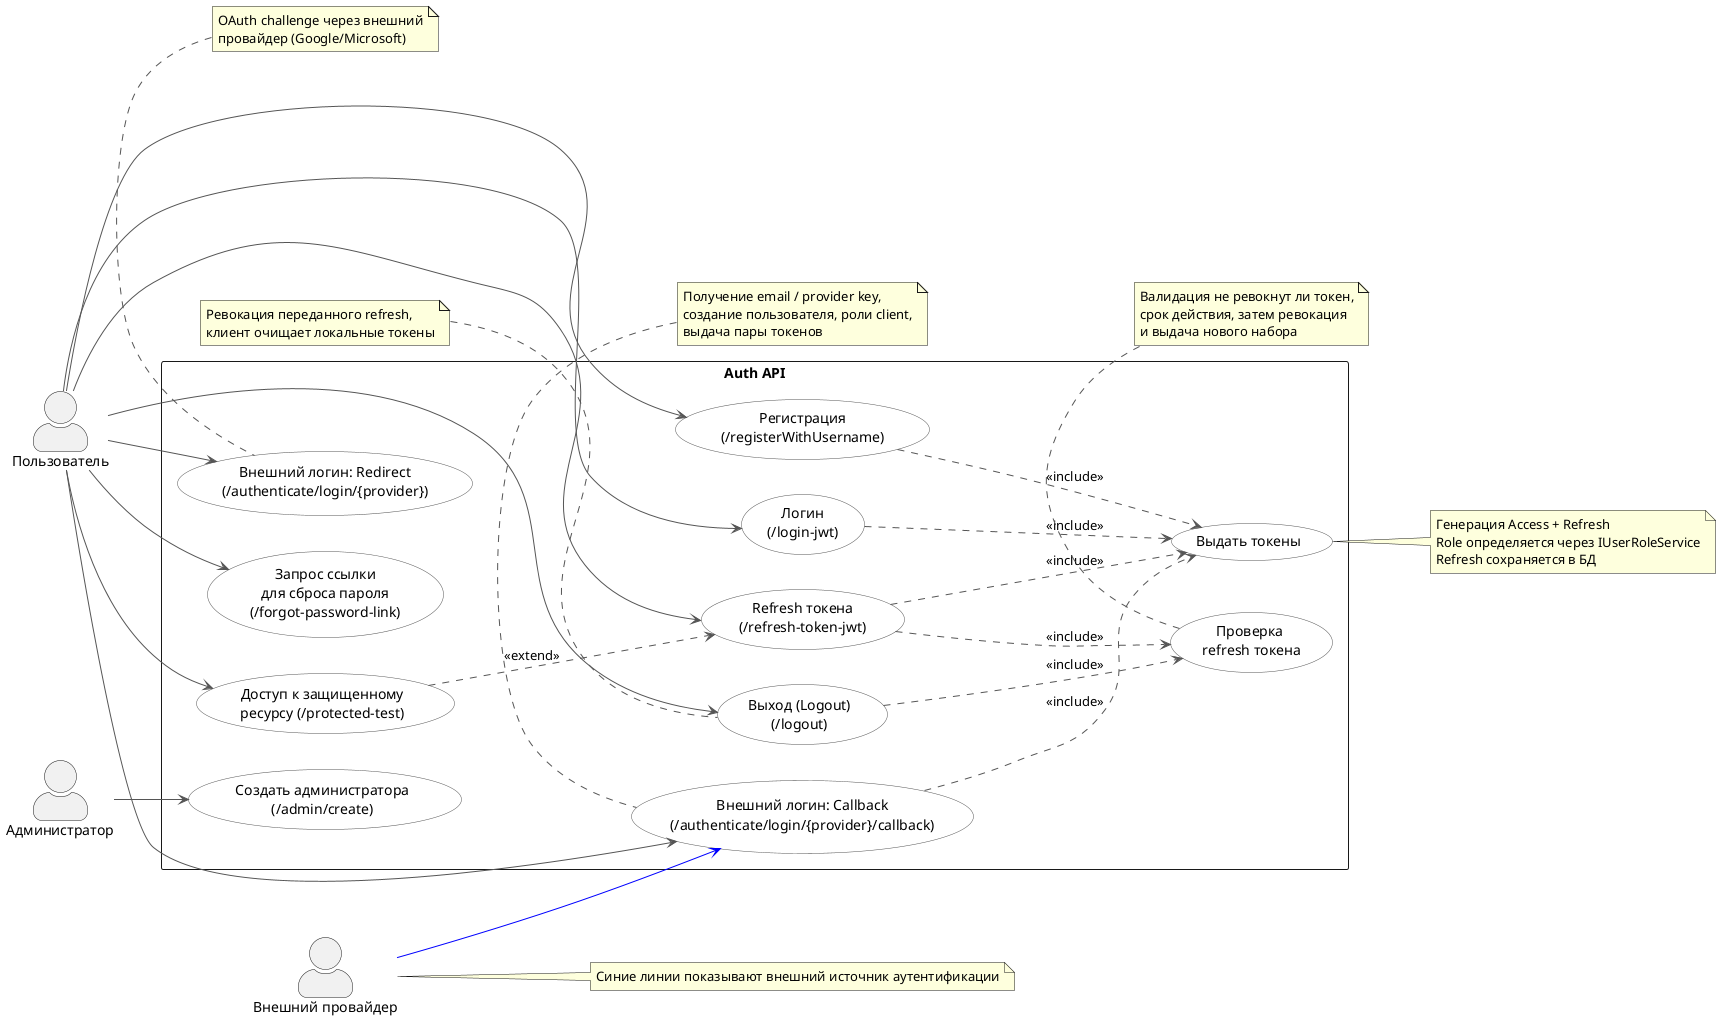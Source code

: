 @startuml UseCasesAuth
left to right direction
skinparam actorStyle awesome
skinparam packageStyle rectangle
skinparam shadowing false
skinparam usecase {
  BackgroundColor White
  BorderColor #555555
  ArrowColor #555555
}

actor "Пользователь" as User
actor "Администратор" as Admin
actor "Внешний провайдер" as ExtProv

rectangle "Auth API" {
  usecase "Регистрация\n(/registerWithUsername)" as UC_Register
  usecase "Логин\n(/login-jwt)" as UC_Login
  usecase "Refresh токена\n(/refresh-token-jwt)" as UC_Refresh
  usecase "Запрос ссылки\nдля сброса пароля\n(/forgot-password-link)" as UC_Forgot
  usecase "Доступ к защищенному\nресурсу (/protected-test)" as UC_Protected
  usecase "Выход (Logout)\n(/logout)" as UC_Logout
  usecase "Внешний логин: Redirect\n(/authenticate/login/{provider})" as UC_ExternalRedirect
  usecase "Внешний логин: Callback\n(/authenticate/login/{provider}/callback)" as UC_ExternalCallback
  usecase "Создать администратора\n(/admin/create)" as UC_AdminCreate
  usecase "Выдать токены" as UC_IssueTokens
  usecase "Проверка \nrefresh токена" as UC_CheckRefresh
}

' Акторы инициируют основные сценарии
User --> UC_Register
User --> UC_Login
User --> UC_Refresh
User --> UC_Forgot
User --> UC_Protected
User --> UC_Logout
User --> UC_ExternalRedirect
User --> UC_ExternalCallback

Admin --> UC_AdminCreate
ExtProv -[#blue]-> UC_ExternalCallback

' Повторно используемые подфункции
UC_Register ..> UC_IssueTokens : <<include>>
UC_Login ..> UC_IssueTokens : <<include>>
UC_ExternalCallback ..> UC_IssueTokens : <<include>>
UC_Refresh ..> UC_CheckRefresh : <<include>>
UC_Refresh ..> UC_IssueTokens : <<include>>

' Расширения (опциональные продолжения)
UC_Protected ..> UC_Refresh : <<extend>>
UC_Logout ..> UC_CheckRefresh : <<include>>

' Заметки
note right of UC_IssueTokens
Генерация Access + Refresh
Role определяется через IUserRoleService
Refresh сохраняется в БД
end note

note bottom of UC_CheckRefresh
Валидация не ревокнут ли токен,
срок действия, затем ревокация
и выдача нового набора
end note

note top of UC_ExternalRedirect
OAuth challenge через внешний
провайдер (Google/Microsoft)
end note

note top of UC_ExternalCallback
Получение email / provider key,
создание пользователя, роли client,
выдача пары токенов
end note

note right of ExtProv
Синие линии показывают внешний источник аутентификации
end note

note left of UC_Logout
Ревокация переданного refresh,
клиент очищает локальные токены
end note

@enduml